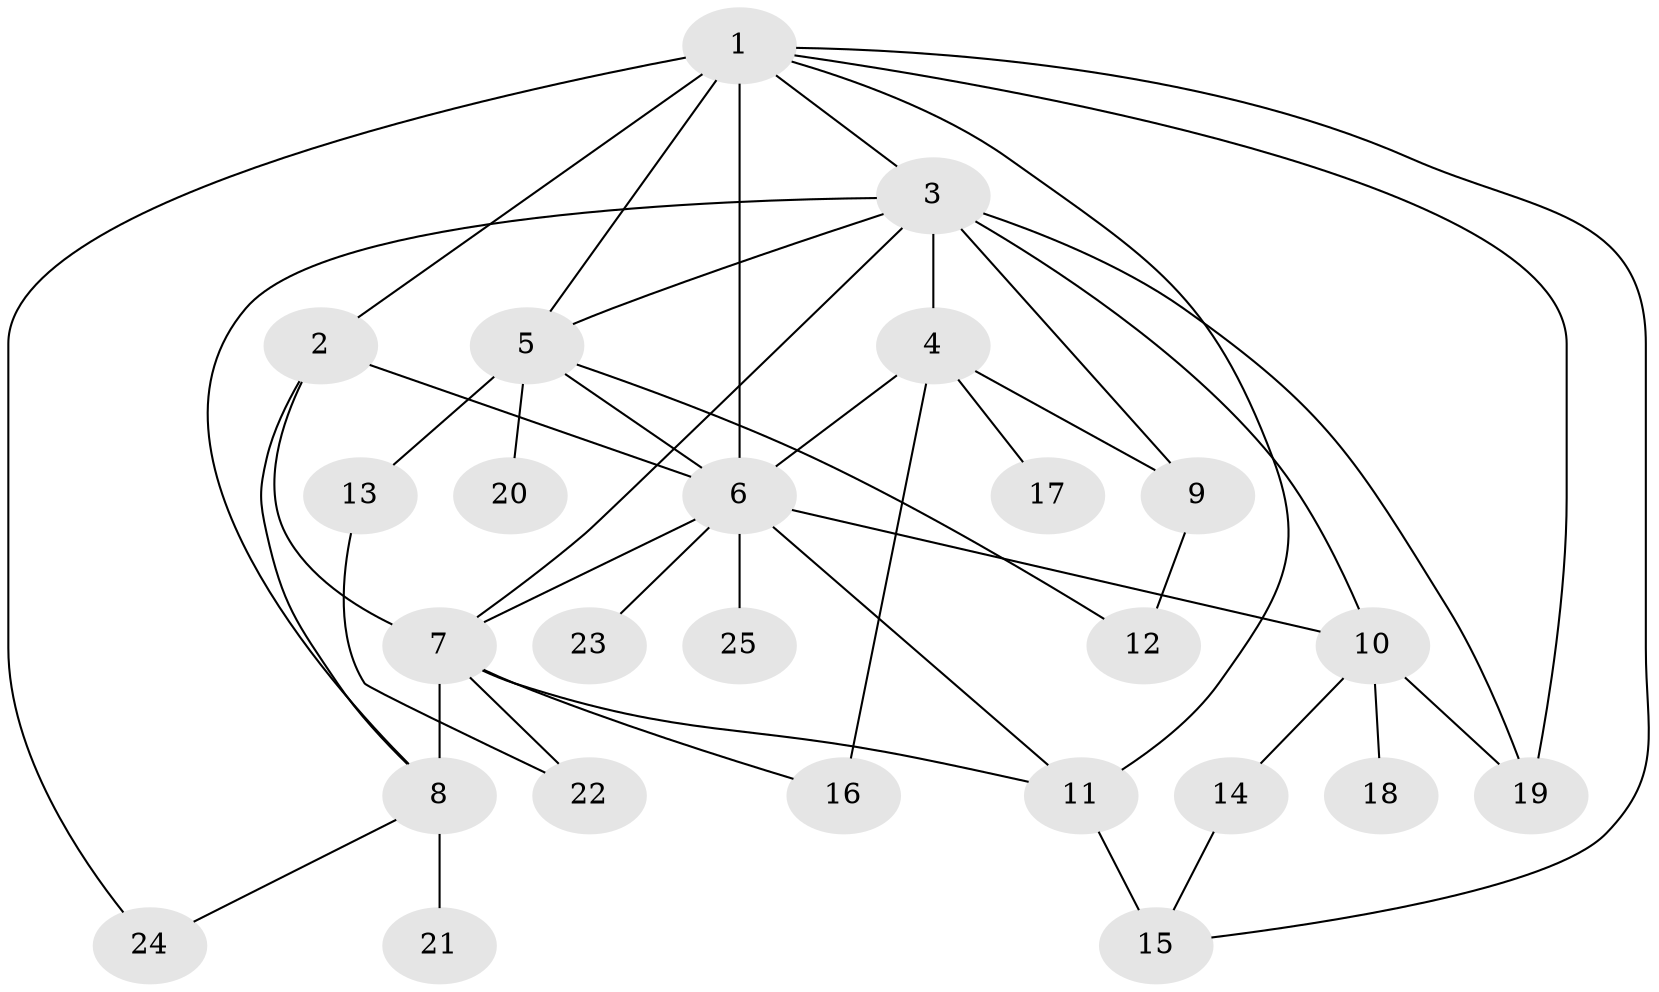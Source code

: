 // original degree distribution, {26: 0.01282051282051282, 7: 0.01282051282051282, 14: 0.02564102564102564, 1: 0.46153846153846156, 6: 0.02564102564102564, 3: 0.1794871794871795, 2: 0.24358974358974358, 5: 0.01282051282051282, 8: 0.01282051282051282, 4: 0.01282051282051282}
// Generated by graph-tools (version 1.1) at 2025/50/03/04/25 22:50:27]
// undirected, 25 vertices, 44 edges
graph export_dot {
  node [color=gray90,style=filled];
  1;
  2;
  3;
  4;
  5;
  6;
  7;
  8;
  9;
  10;
  11;
  12;
  13;
  14;
  15;
  16;
  17;
  18;
  19;
  20;
  21;
  22;
  23;
  24;
  25;
  1 -- 2 [weight=1.0];
  1 -- 3 [weight=1.0];
  1 -- 5 [weight=2.0];
  1 -- 6 [weight=15.0];
  1 -- 11 [weight=1.0];
  1 -- 15 [weight=1.0];
  1 -- 19 [weight=1.0];
  1 -- 24 [weight=1.0];
  2 -- 6 [weight=1.0];
  2 -- 7 [weight=1.0];
  2 -- 8 [weight=1.0];
  3 -- 4 [weight=6.0];
  3 -- 5 [weight=1.0];
  3 -- 7 [weight=1.0];
  3 -- 8 [weight=1.0];
  3 -- 9 [weight=1.0];
  3 -- 10 [weight=1.0];
  3 -- 19 [weight=1.0];
  4 -- 6 [weight=1.0];
  4 -- 9 [weight=1.0];
  4 -- 16 [weight=1.0];
  4 -- 17 [weight=1.0];
  5 -- 6 [weight=1.0];
  5 -- 12 [weight=1.0];
  5 -- 13 [weight=1.0];
  5 -- 20 [weight=1.0];
  6 -- 7 [weight=2.0];
  6 -- 10 [weight=1.0];
  6 -- 11 [weight=1.0];
  6 -- 23 [weight=1.0];
  6 -- 25 [weight=1.0];
  7 -- 8 [weight=6.0];
  7 -- 11 [weight=1.0];
  7 -- 16 [weight=1.0];
  7 -- 22 [weight=1.0];
  8 -- 21 [weight=1.0];
  8 -- 24 [weight=1.0];
  9 -- 12 [weight=2.0];
  10 -- 14 [weight=3.0];
  10 -- 18 [weight=1.0];
  10 -- 19 [weight=1.0];
  11 -- 15 [weight=2.0];
  13 -- 22 [weight=1.0];
  14 -- 15 [weight=1.0];
}
